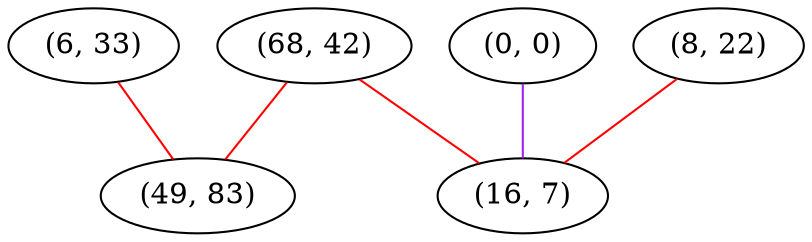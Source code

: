 graph "" {
"(68, 42)";
"(0, 0)";
"(8, 22)";
"(6, 33)";
"(49, 83)";
"(16, 7)";
"(68, 42)" -- "(49, 83)"  [color=red, key=0, weight=1];
"(68, 42)" -- "(16, 7)"  [color=red, key=0, weight=1];
"(0, 0)" -- "(16, 7)"  [color=purple, key=0, weight=4];
"(8, 22)" -- "(16, 7)"  [color=red, key=0, weight=1];
"(6, 33)" -- "(49, 83)"  [color=red, key=0, weight=1];
}
